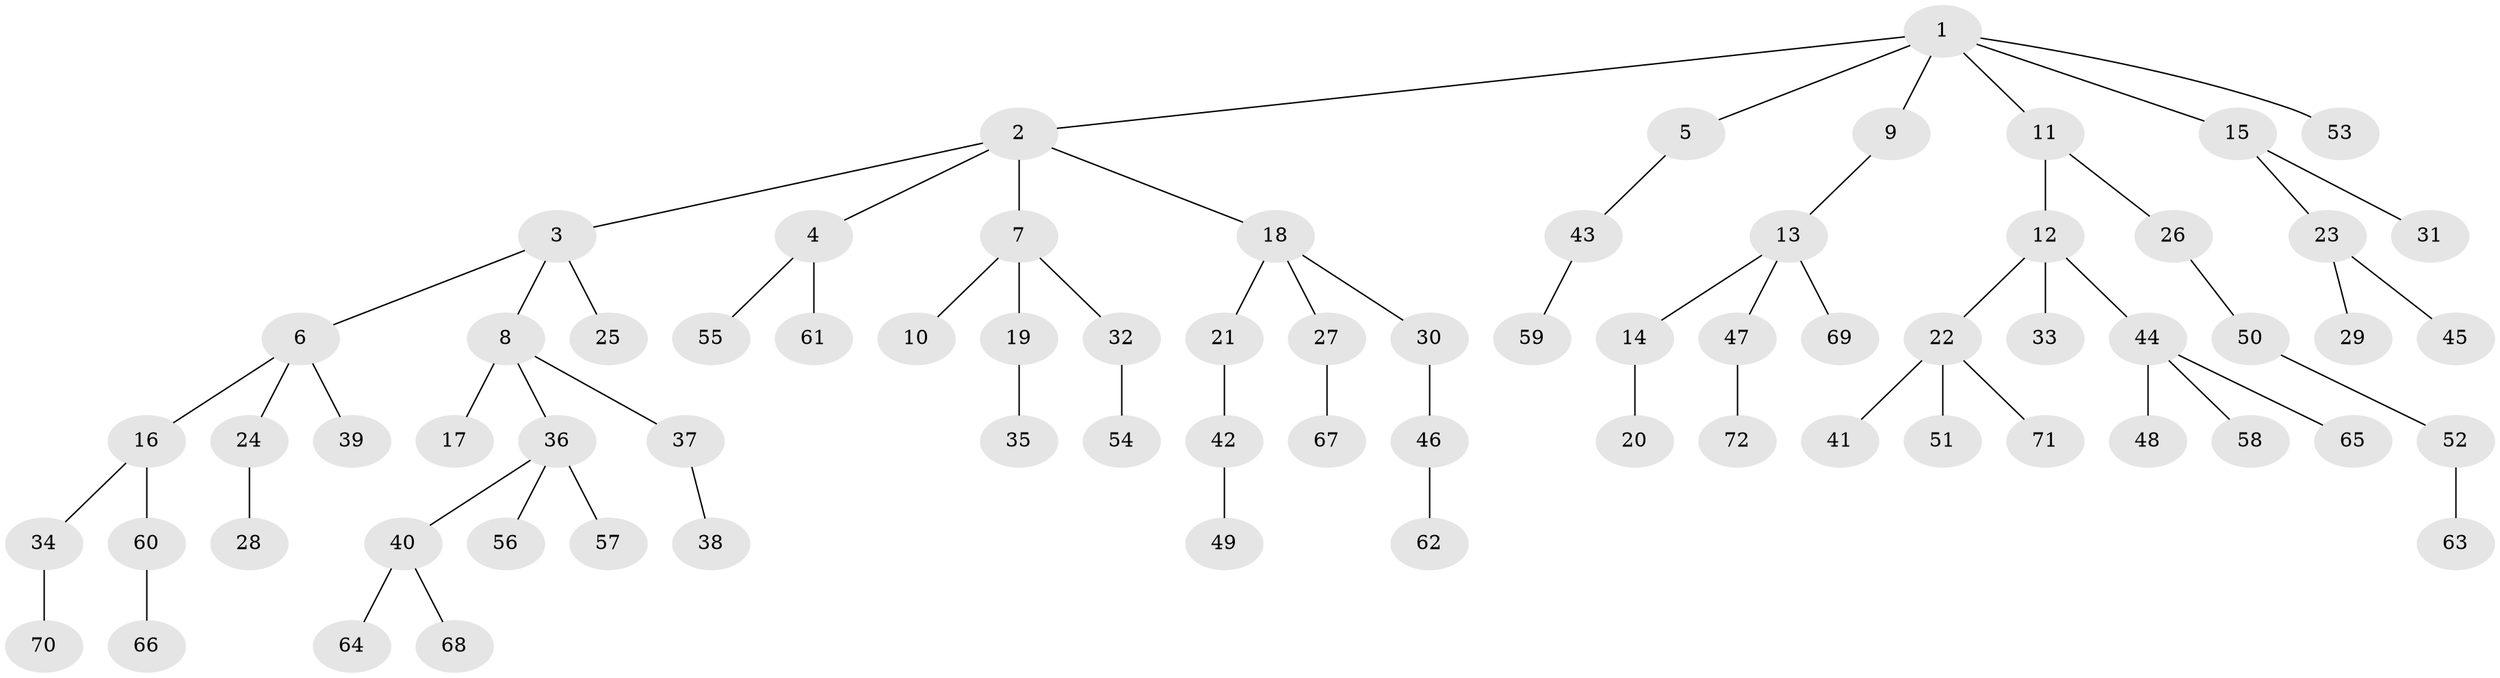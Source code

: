 // Generated by graph-tools (version 1.1) at 2025/53/03/09/25 04:53:06]
// undirected, 72 vertices, 71 edges
graph export_dot {
graph [start="1"]
  node [color=gray90,style=filled];
  1;
  2;
  3;
  4;
  5;
  6;
  7;
  8;
  9;
  10;
  11;
  12;
  13;
  14;
  15;
  16;
  17;
  18;
  19;
  20;
  21;
  22;
  23;
  24;
  25;
  26;
  27;
  28;
  29;
  30;
  31;
  32;
  33;
  34;
  35;
  36;
  37;
  38;
  39;
  40;
  41;
  42;
  43;
  44;
  45;
  46;
  47;
  48;
  49;
  50;
  51;
  52;
  53;
  54;
  55;
  56;
  57;
  58;
  59;
  60;
  61;
  62;
  63;
  64;
  65;
  66;
  67;
  68;
  69;
  70;
  71;
  72;
  1 -- 2;
  1 -- 5;
  1 -- 9;
  1 -- 11;
  1 -- 15;
  1 -- 53;
  2 -- 3;
  2 -- 4;
  2 -- 7;
  2 -- 18;
  3 -- 6;
  3 -- 8;
  3 -- 25;
  4 -- 55;
  4 -- 61;
  5 -- 43;
  6 -- 16;
  6 -- 24;
  6 -- 39;
  7 -- 10;
  7 -- 19;
  7 -- 32;
  8 -- 17;
  8 -- 36;
  8 -- 37;
  9 -- 13;
  11 -- 12;
  11 -- 26;
  12 -- 22;
  12 -- 33;
  12 -- 44;
  13 -- 14;
  13 -- 47;
  13 -- 69;
  14 -- 20;
  15 -- 23;
  15 -- 31;
  16 -- 34;
  16 -- 60;
  18 -- 21;
  18 -- 27;
  18 -- 30;
  19 -- 35;
  21 -- 42;
  22 -- 41;
  22 -- 51;
  22 -- 71;
  23 -- 29;
  23 -- 45;
  24 -- 28;
  26 -- 50;
  27 -- 67;
  30 -- 46;
  32 -- 54;
  34 -- 70;
  36 -- 40;
  36 -- 56;
  36 -- 57;
  37 -- 38;
  40 -- 64;
  40 -- 68;
  42 -- 49;
  43 -- 59;
  44 -- 48;
  44 -- 58;
  44 -- 65;
  46 -- 62;
  47 -- 72;
  50 -- 52;
  52 -- 63;
  60 -- 66;
}
